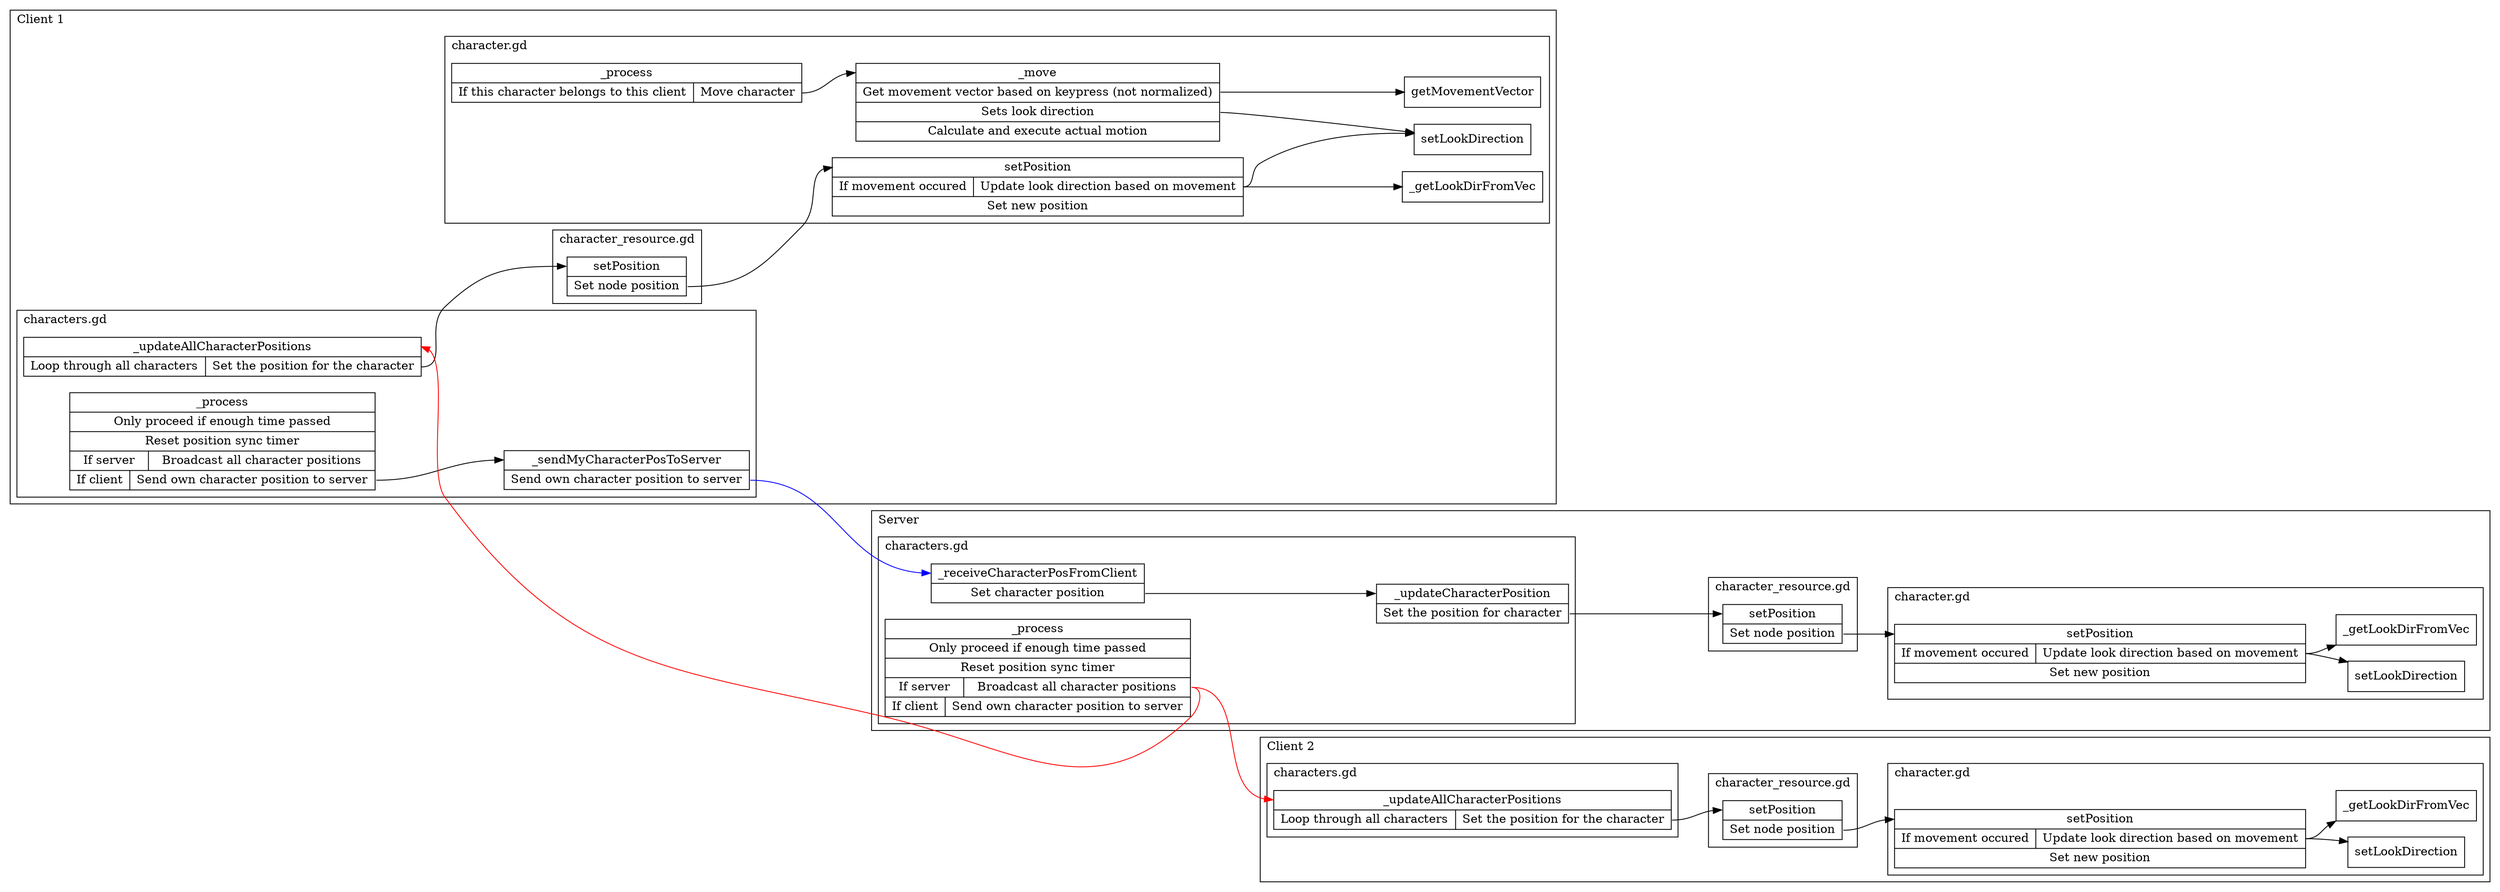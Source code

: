 digraph controlflow {
    rankdir="LR";
    subgraph cluster_client1 {
        label="Client 1"; labeljust="l";
        subgraph cluster_client1_character_resource {
            label="character_resource.gd"; labeljust="l";
            client1_character_resource_setPosition [
                label="<begin>setPosition | <f0> Set node position "
                shape="record"
            ]
        }
        subgraph cluster_client1_character {
            label="character.gd"; labeljust="l";
            client1_character_setPosition [
                label="<begin>setPosition | {<f0> If movement occured  | <f1> Update look direction based on movement } | <f2> Set new position "
                shape="record"
            ]
            client1_character_getMovementVector [
                label="<begin>getMovementVector"
                shape="record"
            ]
            client1_character_setLookDirection [
                label="<begin>setLookDirection"
                shape="record"
            ]
            client1_character__process [
                label="<begin>_process | {<f0> If this character belongs to this client  | <f1> Move character }"
                shape="record"
            ]
            client1_character__move [
                label="<begin>_move | <f0> Get movement vector based on keypress (not normalized)  | <f1> Sets look direction  | <f2> Calculate and execute actual motion "
                shape="record"
            ]
            client1_character__getLookDirFromVec [
                label="<begin>_getLookDirFromVec"
                shape="record"
            ]
        }
        subgraph cluster_client1_characters {
            label="characters.gd"; labeljust="l";
            client1_characters__process [
                label="<begin>_process | {<f0> Only proceed if enough time passed } | <f1> Reset position sync timer  | {<f2> If server  | <f3> Broadcast all character positions } | {<f4> If client  | <f5> Send own character position to server }"
                shape="record"
            ]
            client1_characters__updateAllCharacterPositions [
                label="<begin>_updateAllCharacterPositions | {<f0> Loop through all characters  | <f1> Set the position for the character }"
                shape="record"
            ]
            client1_characters__sendMyCharacterPosToServer [
                label="<begin>_sendMyCharacterPosToServer | <f0> Send own character position to server "
                shape="record"
            ]
        }

    }
    subgraph cluster_server {
        label="Server"; labeljust="l";
        subgraph cluster_server_character_resource {
            label="character_resource.gd"; labeljust="l";
            server_character_resource_setPosition [
                label="<begin>setPosition | <f0> Set node position "
                shape="record"
            ]
        }
        subgraph cluster_server_character {
            label="character.gd"; labeljust="l";
            server_character_setPosition [
                label="<begin>setPosition | {<f0> If movement occured  | <f1> Update look direction based on movement } | <f2> Set new position "
                shape="record"
            ]
            server_character_setLookDirection [
                label="<begin>setLookDirection"
                shape="record"
            ]
            server_character__getLookDirFromVec [
                label="<begin>_getLookDirFromVec"
                shape="record"
            ]
        }
        subgraph cluster_server_characters {
            label="characters.gd"; labeljust="l";
            server_characters__process [
                label="<begin>_process | {<f0> Only proceed if enough time passed } | <f1> Reset position sync timer  | {<f2> If server  | <f3> Broadcast all character positions } | {<f4> If client  | <f5> Send own character position to server }"
                shape="record"
            ]
            server_characters__receiveCharacterPosFromClient [
                label="<begin>_receiveCharacterPosFromClient | <f0> Set character position "
                shape="record"
            ]
            server_characters__updateCharacterPosition [
                label="<begin>_updateCharacterPosition | <f0> Set the position for character "
                shape="record"
            ]
        }

    }
    subgraph cluster_client2 {
        label="Client 2"; labeljust="l";
        subgraph cluster_client2_character_resource {
            label="character_resource.gd"; labeljust="l";
            client2_character_resource_setPosition [
                label="<begin>setPosition | <f0> Set node position "
                shape="record"
            ]
        }
        subgraph cluster_client2_character {
            label="character.gd"; labeljust="l";
            client2_character_setPosition [
                label="<begin>setPosition | {<f0> If movement occured  | <f1> Update look direction based on movement } | <f2> Set new position "
                shape="record"
            ]
            client2_character_setLookDirection [
                label="<begin>setLookDirection"
                shape="record"
            ]
            client2_character__getLookDirFromVec [
                label="<begin>_getLookDirFromVec"
                shape="record"
            ]
        }
        subgraph cluster_client2_characters {
            label="characters.gd"; labeljust="l";
            client2_characters__updateAllCharacterPositions [
                label="<begin>_updateAllCharacterPositions | {<f0> Loop through all characters  | <f1> Set the position for the character }"
                shape="record"
            ]
        }

    }

    # movement on the client's side
    client1_character__process:f1 -> client1_character__move:begin;
    client1_character__move:f0 -> client1_character_getMovementVector:begin;
    client1_character__move:f1 -> client1_character_setLookDirection:begin;
    # client sends its character data
    client1_characters__process:f5 -> client1_characters__sendMyCharacterPosToServer:begin;
    client1_characters__sendMyCharacterPosToServer:f0 -> server_characters__receiveCharacterPosFromClient:begin [color=blue];
    server_characters__receiveCharacterPosFromClient:f0 -> server_characters__updateCharacterPosition:begin;
    server_characters__updateCharacterPosition:f0 -> server_character_resource_setPosition:begin;
    server_character_resource_setPosition:f0 -> server_character_setPosition:begin;
    server_character_setPosition:f1 -> server_character__getLookDirFromVec:begin;
    server_character_setPosition:f1 -> server_character_setLookDirection:begin;
    # server sends character data
    server_characters__process:f3 -> client1_characters__updateAllCharacterPositions:begin [color=red];
    server_characters__process:f3 -> client2_characters__updateAllCharacterPositions:begin [color=red];
    client1_characters__updateAllCharacterPositions:f1 -> client1_character_resource_setPosition:begin;
    client2_characters__updateAllCharacterPositions:f1 -> client2_character_resource_setPosition:begin;
    # everyone sets character position
    client1_character_resource_setPosition:f0 -> client1_character_setPosition:begin;
    client1_character_setPosition:f1 -> client1_character__getLookDirFromVec:begin;
    client1_character_setPosition:f1 -> client1_character_setLookDirection:begin;
    client2_character_resource_setPosition:f0 -> client2_character_setPosition:begin;
    client2_character_setPosition:f1 -> client2_character__getLookDirFromVec:begin;
    client2_character_setPosition:f1 -> client2_character_setLookDirection:begin;
}
